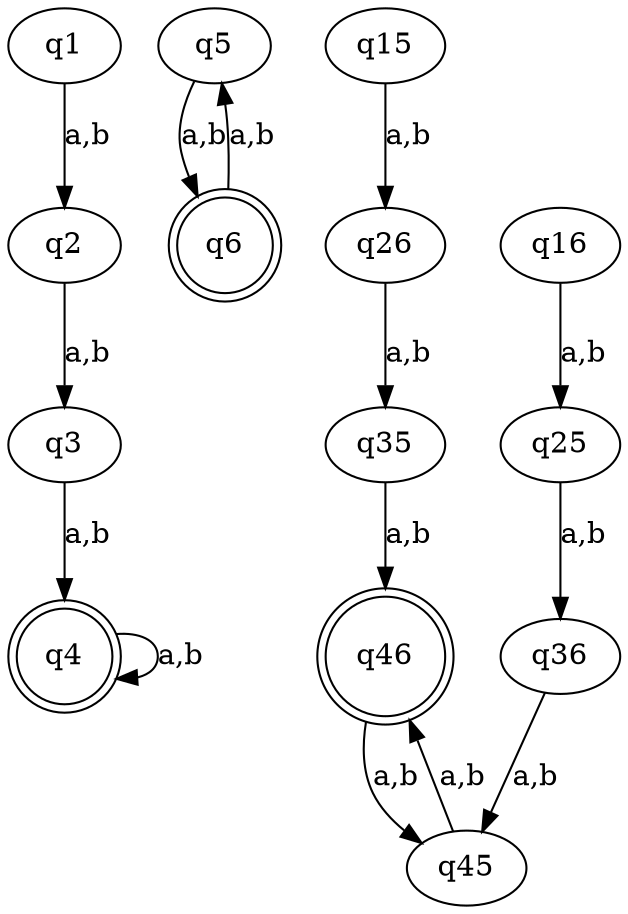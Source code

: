 digraph G2
{
    n1 [label = q1]
    n2 [label = q2]
    n3 [label = q3]
    n4 [label = q4 , shape = doublecircle]
	
    n1 -> n2 [label = "a,b"]
    n2 -> n3 [label = "a,b"]
    n3 -> n4 [label = "a,b"]
    n4 -> n4 [label = "a,b"]
	
    n5 [label = q5]
    n6 [label = q6, shape = doublecircle]
    
    n5 -> n6 [label = "a,b"]
    n6 -> n5 [label = "a,b"]
	
    n15 [label = q15]
    n16 [label = q16]
    n25 [label = q25]
    n26 [label = q26]
    n35 [label = q35]
    n36 [label = q36]
    n45 [label = q45]
    n46 [label = q46, shape = doublecircle]
    

    n15 -> n26 [label = "a,b"]
    n16 -> n25 [label = "a,b"]
    n25 -> n36 [label = "a,b"]
    n26 -> n35 [label = "a,b"]
    n35 -> n46 [label = "a,b"]
    n36 -> n45 [label = "a,b"]
    n45 -> n46 [label = "a,b"]
    n46 -> n45 [label = "a,b"]
}
